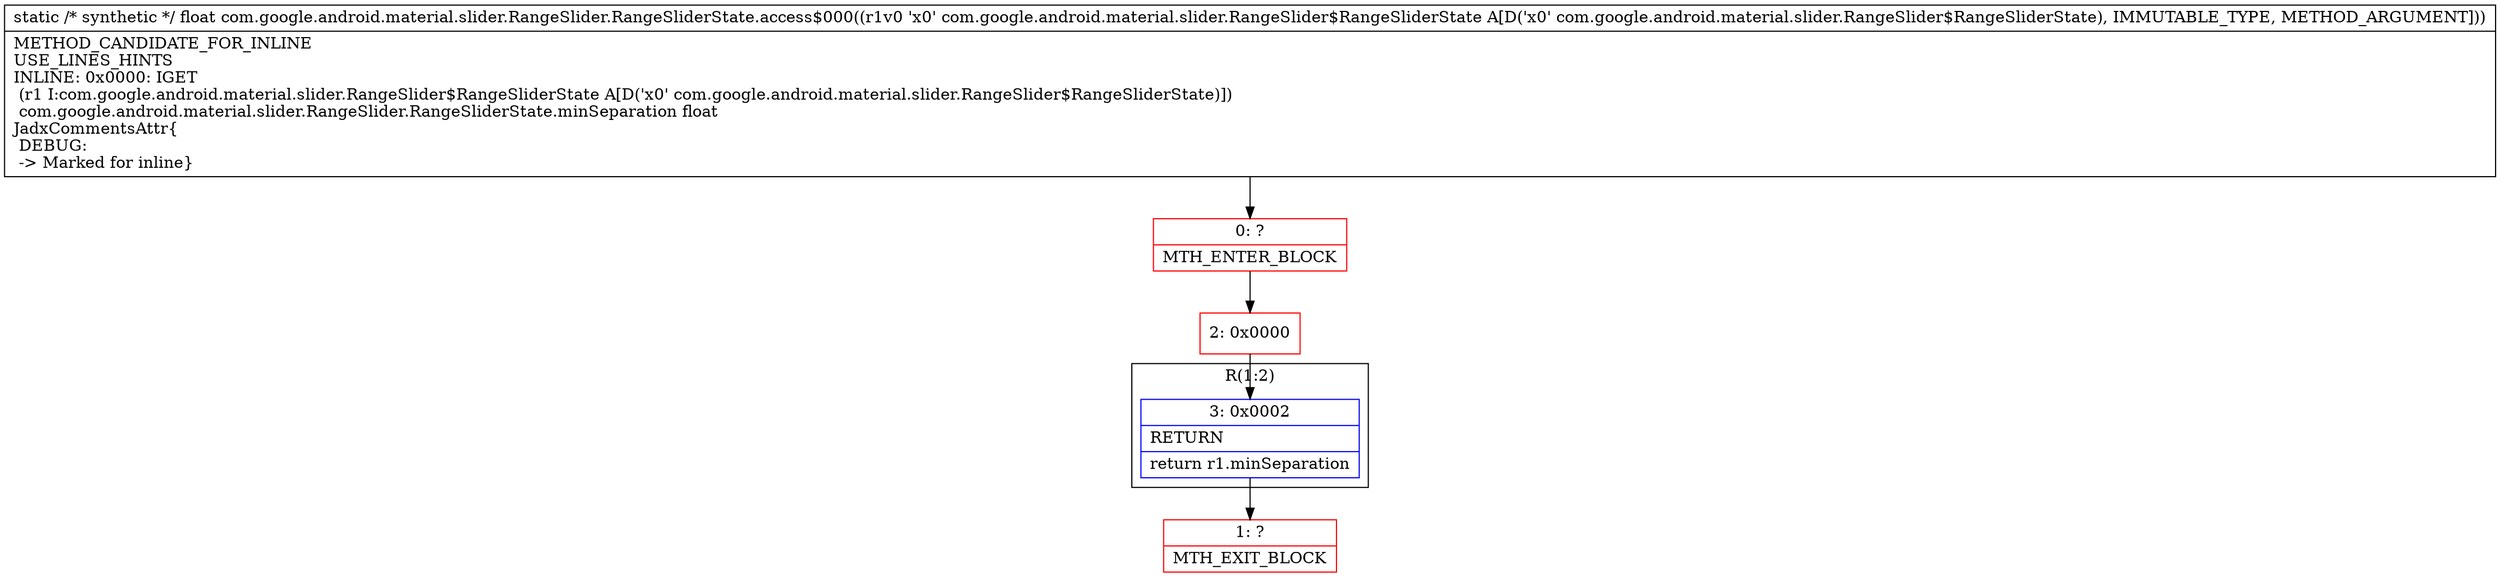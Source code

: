 digraph "CFG forcom.google.android.material.slider.RangeSlider.RangeSliderState.access$000(Lcom\/google\/android\/material\/slider\/RangeSlider$RangeSliderState;)F" {
subgraph cluster_Region_515296338 {
label = "R(1:2)";
node [shape=record,color=blue];
Node_3 [shape=record,label="{3\:\ 0x0002|RETURN\l|return r1.minSeparation\l}"];
}
Node_0 [shape=record,color=red,label="{0\:\ ?|MTH_ENTER_BLOCK\l}"];
Node_2 [shape=record,color=red,label="{2\:\ 0x0000}"];
Node_1 [shape=record,color=red,label="{1\:\ ?|MTH_EXIT_BLOCK\l}"];
MethodNode[shape=record,label="{static \/* synthetic *\/ float com.google.android.material.slider.RangeSlider.RangeSliderState.access$000((r1v0 'x0' com.google.android.material.slider.RangeSlider$RangeSliderState A[D('x0' com.google.android.material.slider.RangeSlider$RangeSliderState), IMMUTABLE_TYPE, METHOD_ARGUMENT]))  | METHOD_CANDIDATE_FOR_INLINE\lUSE_LINES_HINTS\lINLINE: 0x0000: IGET  \l  (r1 I:com.google.android.material.slider.RangeSlider$RangeSliderState A[D('x0' com.google.android.material.slider.RangeSlider$RangeSliderState)])\l com.google.android.material.slider.RangeSlider.RangeSliderState.minSeparation float\lJadxCommentsAttr\{\l DEBUG: \l \-\> Marked for inline\}\l}"];
MethodNode -> Node_0;Node_3 -> Node_1;
Node_0 -> Node_2;
Node_2 -> Node_3;
}


